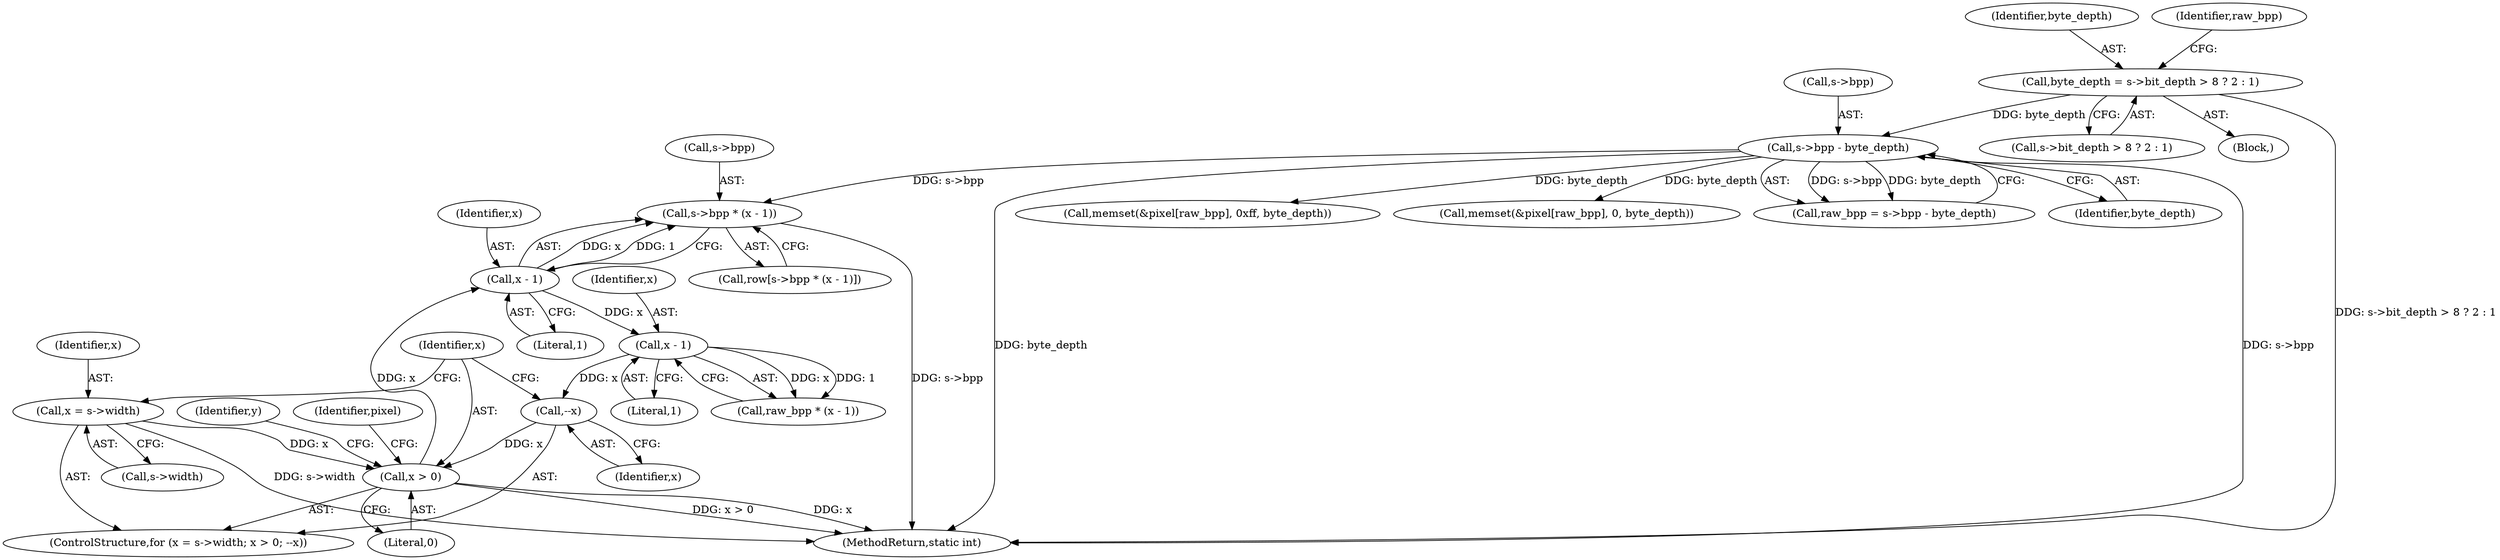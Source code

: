 digraph "0_FFmpeg_e477f09d0b3619f3d29173b2cd593e17e2d1978e@pointer" {
"1000651" [label="(Call,s->bpp * (x - 1))"];
"1000595" [label="(Call,s->bpp - byte_depth)"];
"1000582" [label="(Call,byte_depth = s->bit_depth > 8 ? 2 : 1)"];
"1000655" [label="(Call,x - 1)"];
"1000639" [label="(Call,x > 0)"];
"1000642" [label="(Call,--x)"];
"1000665" [label="(Call,x - 1)"];
"1000634" [label="(Call,x = s->width)"];
"1000647" [label="(Identifier,pixel)"];
"1000651" [label="(Call,s->bpp * (x - 1))"];
"1000639" [label="(Call,x > 0)"];
"1000666" [label="(Identifier,x)"];
"1000687" [label="(Call,memset(&pixel[raw_bpp], 0xff, byte_depth))"];
"1000584" [label="(Call,s->bit_depth > 8 ? 2 : 1)"];
"1000583" [label="(Identifier,byte_depth)"];
"1000663" [label="(Call,raw_bpp * (x - 1))"];
"1000641" [label="(Literal,0)"];
"1000667" [label="(Literal,1)"];
"1000656" [label="(Identifier,x)"];
"1000633" [label="(ControlStructure,for (x = s->width; x > 0; --x))"];
"1000640" [label="(Identifier,x)"];
"1000636" [label="(Call,s->width)"];
"1000649" [label="(Call,row[s->bpp * (x - 1)])"];
"1000582" [label="(Call,byte_depth = s->bit_depth > 8 ? 2 : 1)"];
"1000665" [label="(Call,x - 1)"];
"1000657" [label="(Literal,1)"];
"1000678" [label="(Call,memset(&pixel[raw_bpp], 0, byte_depth))"];
"1000580" [label="(Block,)"];
"1000593" [label="(Call,raw_bpp = s->bpp - byte_depth)"];
"1000642" [label="(Call,--x)"];
"1000634" [label="(Call,x = s->width)"];
"1000655" [label="(Call,x - 1)"];
"1000652" [label="(Call,s->bpp)"];
"1000599" [label="(Identifier,byte_depth)"];
"1000618" [label="(Identifier,y)"];
"1000596" [label="(Call,s->bpp)"];
"1000635" [label="(Identifier,x)"];
"1000828" [label="(MethodReturn,static int)"];
"1000643" [label="(Identifier,x)"];
"1000595" [label="(Call,s->bpp - byte_depth)"];
"1000594" [label="(Identifier,raw_bpp)"];
"1000651" -> "1000649"  [label="AST: "];
"1000651" -> "1000655"  [label="CFG: "];
"1000652" -> "1000651"  [label="AST: "];
"1000655" -> "1000651"  [label="AST: "];
"1000649" -> "1000651"  [label="CFG: "];
"1000651" -> "1000828"  [label="DDG: s->bpp"];
"1000595" -> "1000651"  [label="DDG: s->bpp"];
"1000655" -> "1000651"  [label="DDG: x"];
"1000655" -> "1000651"  [label="DDG: 1"];
"1000595" -> "1000593"  [label="AST: "];
"1000595" -> "1000599"  [label="CFG: "];
"1000596" -> "1000595"  [label="AST: "];
"1000599" -> "1000595"  [label="AST: "];
"1000593" -> "1000595"  [label="CFG: "];
"1000595" -> "1000828"  [label="DDG: byte_depth"];
"1000595" -> "1000828"  [label="DDG: s->bpp"];
"1000595" -> "1000593"  [label="DDG: s->bpp"];
"1000595" -> "1000593"  [label="DDG: byte_depth"];
"1000582" -> "1000595"  [label="DDG: byte_depth"];
"1000595" -> "1000678"  [label="DDG: byte_depth"];
"1000595" -> "1000687"  [label="DDG: byte_depth"];
"1000582" -> "1000580"  [label="AST: "];
"1000582" -> "1000584"  [label="CFG: "];
"1000583" -> "1000582"  [label="AST: "];
"1000584" -> "1000582"  [label="AST: "];
"1000594" -> "1000582"  [label="CFG: "];
"1000582" -> "1000828"  [label="DDG: s->bit_depth > 8 ? 2 : 1"];
"1000655" -> "1000657"  [label="CFG: "];
"1000656" -> "1000655"  [label="AST: "];
"1000657" -> "1000655"  [label="AST: "];
"1000639" -> "1000655"  [label="DDG: x"];
"1000655" -> "1000665"  [label="DDG: x"];
"1000639" -> "1000633"  [label="AST: "];
"1000639" -> "1000641"  [label="CFG: "];
"1000640" -> "1000639"  [label="AST: "];
"1000641" -> "1000639"  [label="AST: "];
"1000647" -> "1000639"  [label="CFG: "];
"1000618" -> "1000639"  [label="CFG: "];
"1000639" -> "1000828"  [label="DDG: x > 0"];
"1000639" -> "1000828"  [label="DDG: x"];
"1000642" -> "1000639"  [label="DDG: x"];
"1000634" -> "1000639"  [label="DDG: x"];
"1000642" -> "1000633"  [label="AST: "];
"1000642" -> "1000643"  [label="CFG: "];
"1000643" -> "1000642"  [label="AST: "];
"1000640" -> "1000642"  [label="CFG: "];
"1000665" -> "1000642"  [label="DDG: x"];
"1000665" -> "1000663"  [label="AST: "];
"1000665" -> "1000667"  [label="CFG: "];
"1000666" -> "1000665"  [label="AST: "];
"1000667" -> "1000665"  [label="AST: "];
"1000663" -> "1000665"  [label="CFG: "];
"1000665" -> "1000663"  [label="DDG: x"];
"1000665" -> "1000663"  [label="DDG: 1"];
"1000634" -> "1000633"  [label="AST: "];
"1000634" -> "1000636"  [label="CFG: "];
"1000635" -> "1000634"  [label="AST: "];
"1000636" -> "1000634"  [label="AST: "];
"1000640" -> "1000634"  [label="CFG: "];
"1000634" -> "1000828"  [label="DDG: s->width"];
}
